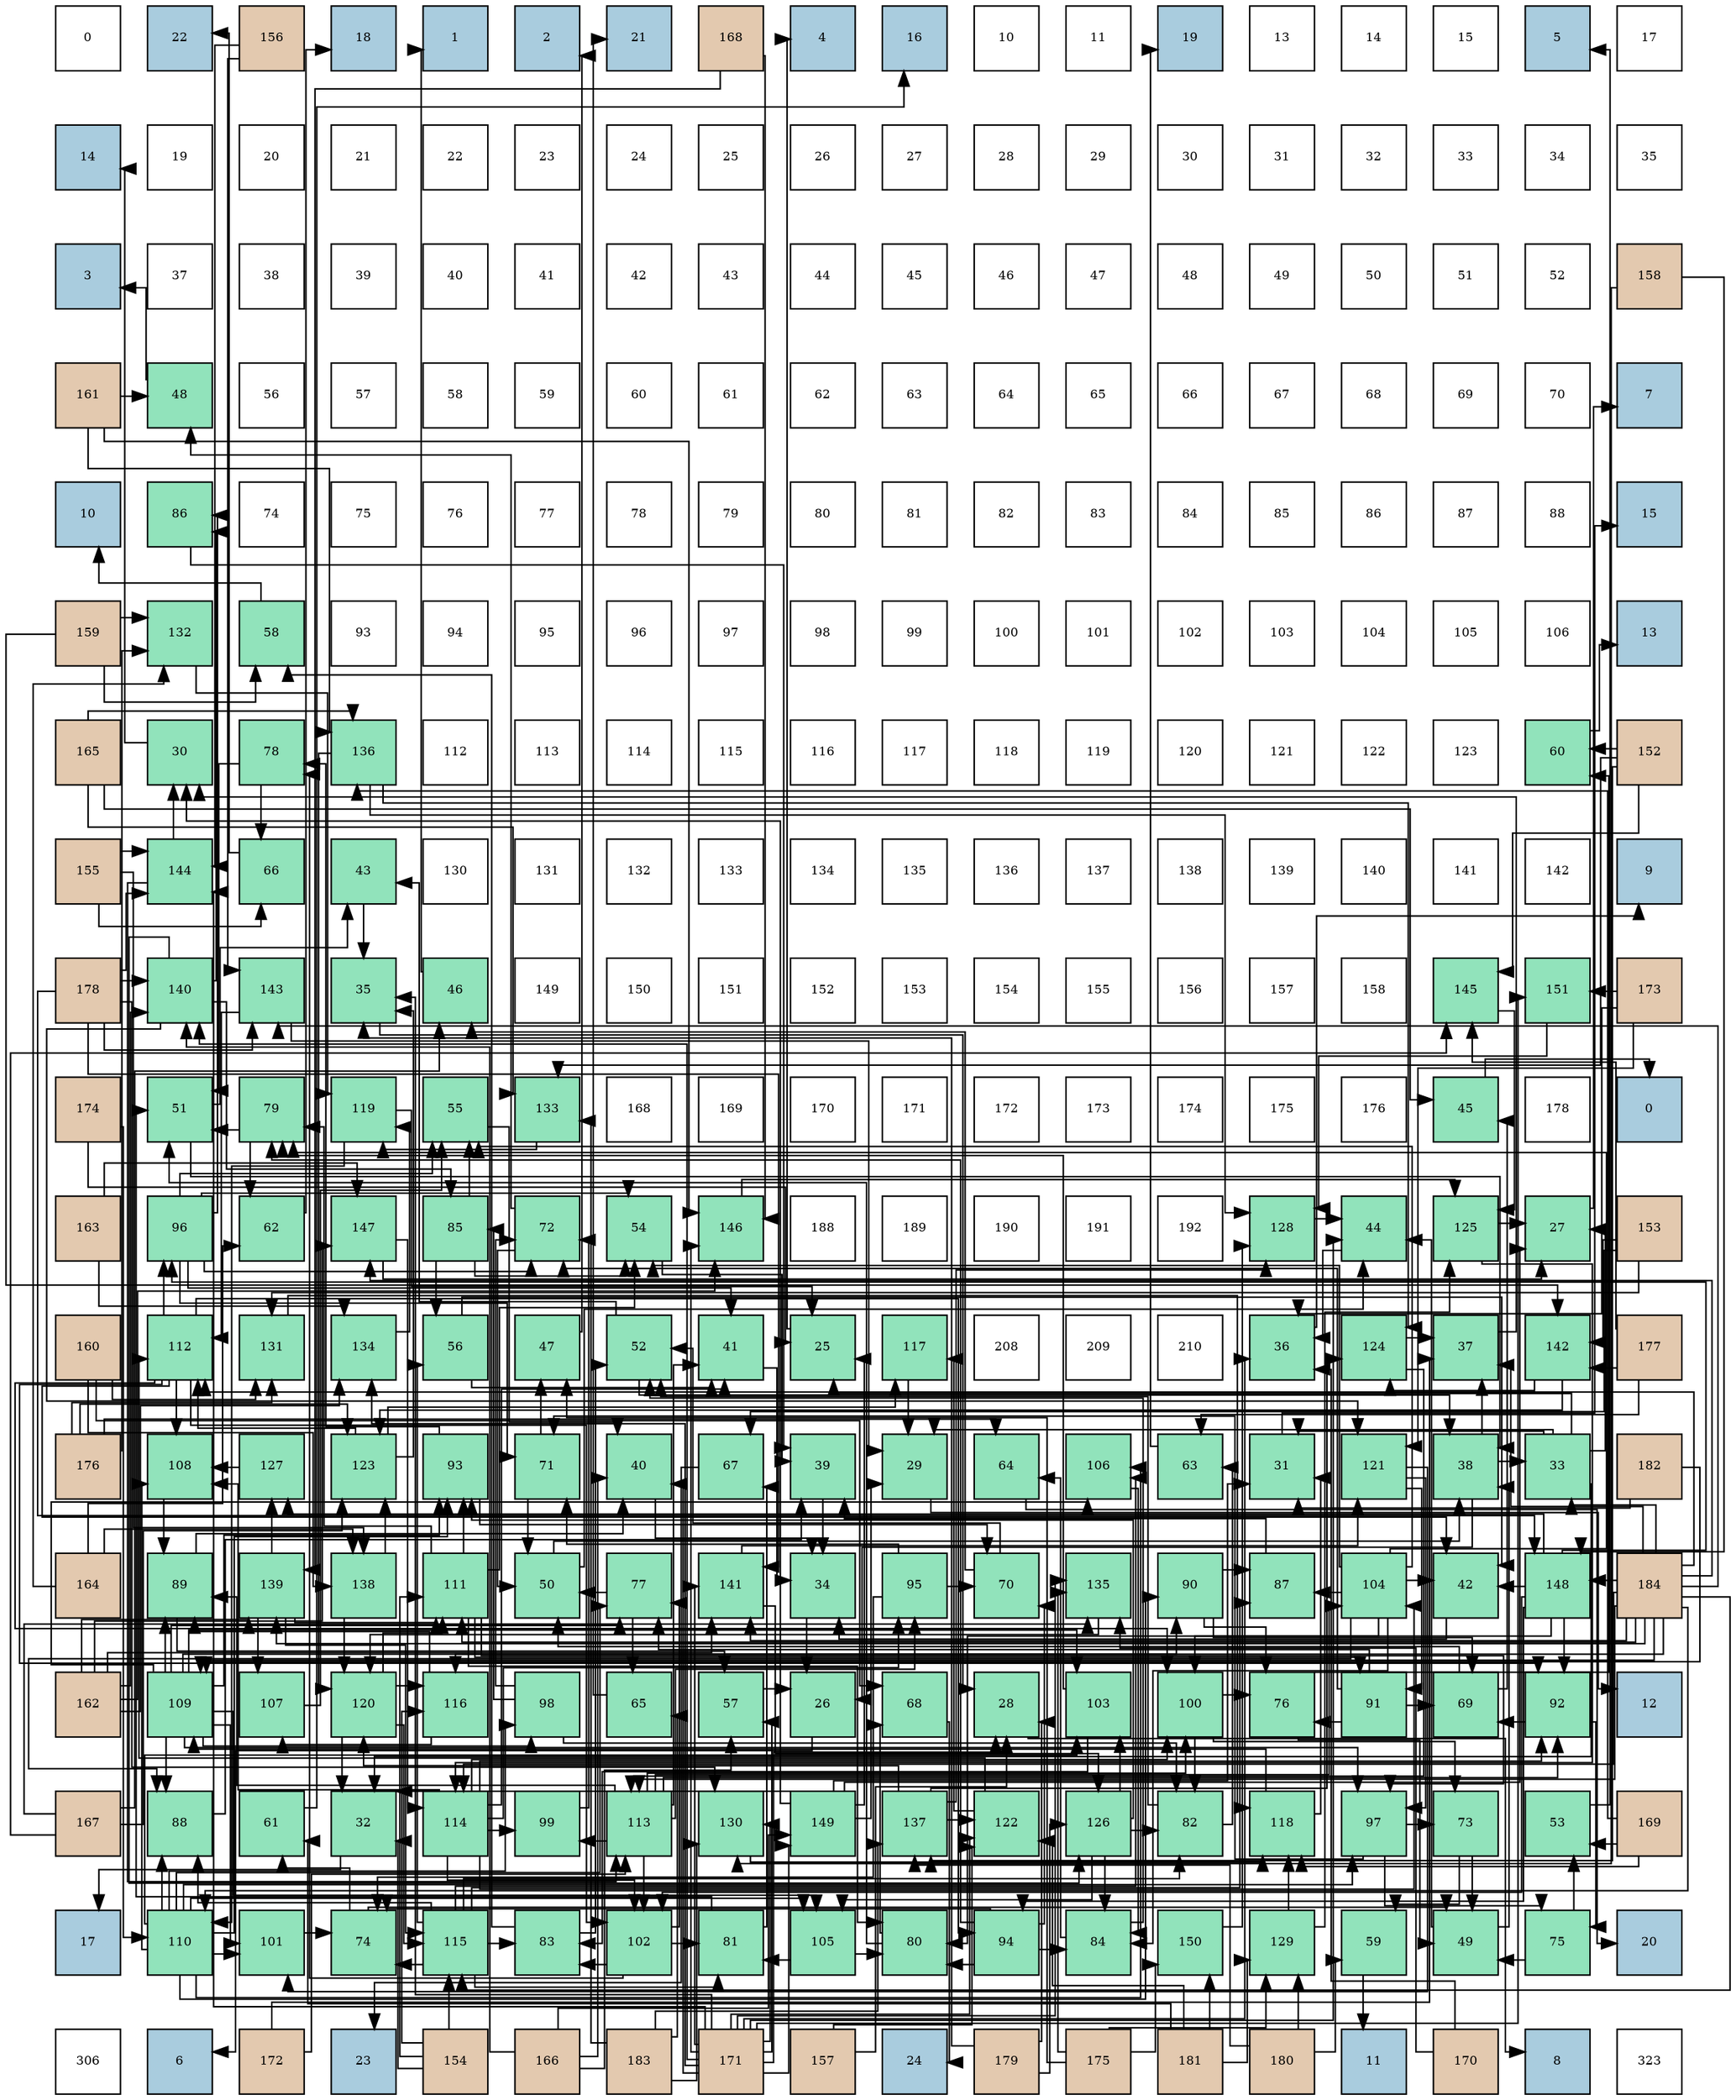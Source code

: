 digraph layout{
 rankdir=TB;
 splines=ortho;
 node [style=filled shape=square fixedsize=true width=0.6];
0[label="0", fontsize=8, fillcolor="#ffffff"];
1[label="22", fontsize=8, fillcolor="#a9ccde"];
2[label="156", fontsize=8, fillcolor="#e3c9af"];
3[label="18", fontsize=8, fillcolor="#a9ccde"];
4[label="1", fontsize=8, fillcolor="#a9ccde"];
5[label="2", fontsize=8, fillcolor="#a9ccde"];
6[label="21", fontsize=8, fillcolor="#a9ccde"];
7[label="168", fontsize=8, fillcolor="#e3c9af"];
8[label="4", fontsize=8, fillcolor="#a9ccde"];
9[label="16", fontsize=8, fillcolor="#a9ccde"];
10[label="10", fontsize=8, fillcolor="#ffffff"];
11[label="11", fontsize=8, fillcolor="#ffffff"];
12[label="19", fontsize=8, fillcolor="#a9ccde"];
13[label="13", fontsize=8, fillcolor="#ffffff"];
14[label="14", fontsize=8, fillcolor="#ffffff"];
15[label="15", fontsize=8, fillcolor="#ffffff"];
16[label="5", fontsize=8, fillcolor="#a9ccde"];
17[label="17", fontsize=8, fillcolor="#ffffff"];
18[label="14", fontsize=8, fillcolor="#a9ccde"];
19[label="19", fontsize=8, fillcolor="#ffffff"];
20[label="20", fontsize=8, fillcolor="#ffffff"];
21[label="21", fontsize=8, fillcolor="#ffffff"];
22[label="22", fontsize=8, fillcolor="#ffffff"];
23[label="23", fontsize=8, fillcolor="#ffffff"];
24[label="24", fontsize=8, fillcolor="#ffffff"];
25[label="25", fontsize=8, fillcolor="#ffffff"];
26[label="26", fontsize=8, fillcolor="#ffffff"];
27[label="27", fontsize=8, fillcolor="#ffffff"];
28[label="28", fontsize=8, fillcolor="#ffffff"];
29[label="29", fontsize=8, fillcolor="#ffffff"];
30[label="30", fontsize=8, fillcolor="#ffffff"];
31[label="31", fontsize=8, fillcolor="#ffffff"];
32[label="32", fontsize=8, fillcolor="#ffffff"];
33[label="33", fontsize=8, fillcolor="#ffffff"];
34[label="34", fontsize=8, fillcolor="#ffffff"];
35[label="35", fontsize=8, fillcolor="#ffffff"];
36[label="3", fontsize=8, fillcolor="#a9ccde"];
37[label="37", fontsize=8, fillcolor="#ffffff"];
38[label="38", fontsize=8, fillcolor="#ffffff"];
39[label="39", fontsize=8, fillcolor="#ffffff"];
40[label="40", fontsize=8, fillcolor="#ffffff"];
41[label="41", fontsize=8, fillcolor="#ffffff"];
42[label="42", fontsize=8, fillcolor="#ffffff"];
43[label="43", fontsize=8, fillcolor="#ffffff"];
44[label="44", fontsize=8, fillcolor="#ffffff"];
45[label="45", fontsize=8, fillcolor="#ffffff"];
46[label="46", fontsize=8, fillcolor="#ffffff"];
47[label="47", fontsize=8, fillcolor="#ffffff"];
48[label="48", fontsize=8, fillcolor="#ffffff"];
49[label="49", fontsize=8, fillcolor="#ffffff"];
50[label="50", fontsize=8, fillcolor="#ffffff"];
51[label="51", fontsize=8, fillcolor="#ffffff"];
52[label="52", fontsize=8, fillcolor="#ffffff"];
53[label="158", fontsize=8, fillcolor="#e3c9af"];
54[label="161", fontsize=8, fillcolor="#e3c9af"];
55[label="48", fontsize=8, fillcolor="#91e3bb"];
56[label="56", fontsize=8, fillcolor="#ffffff"];
57[label="57", fontsize=8, fillcolor="#ffffff"];
58[label="58", fontsize=8, fillcolor="#ffffff"];
59[label="59", fontsize=8, fillcolor="#ffffff"];
60[label="60", fontsize=8, fillcolor="#ffffff"];
61[label="61", fontsize=8, fillcolor="#ffffff"];
62[label="62", fontsize=8, fillcolor="#ffffff"];
63[label="63", fontsize=8, fillcolor="#ffffff"];
64[label="64", fontsize=8, fillcolor="#ffffff"];
65[label="65", fontsize=8, fillcolor="#ffffff"];
66[label="66", fontsize=8, fillcolor="#ffffff"];
67[label="67", fontsize=8, fillcolor="#ffffff"];
68[label="68", fontsize=8, fillcolor="#ffffff"];
69[label="69", fontsize=8, fillcolor="#ffffff"];
70[label="70", fontsize=8, fillcolor="#ffffff"];
71[label="7", fontsize=8, fillcolor="#a9ccde"];
72[label="10", fontsize=8, fillcolor="#a9ccde"];
73[label="86", fontsize=8, fillcolor="#91e3bb"];
74[label="74", fontsize=8, fillcolor="#ffffff"];
75[label="75", fontsize=8, fillcolor="#ffffff"];
76[label="76", fontsize=8, fillcolor="#ffffff"];
77[label="77", fontsize=8, fillcolor="#ffffff"];
78[label="78", fontsize=8, fillcolor="#ffffff"];
79[label="79", fontsize=8, fillcolor="#ffffff"];
80[label="80", fontsize=8, fillcolor="#ffffff"];
81[label="81", fontsize=8, fillcolor="#ffffff"];
82[label="82", fontsize=8, fillcolor="#ffffff"];
83[label="83", fontsize=8, fillcolor="#ffffff"];
84[label="84", fontsize=8, fillcolor="#ffffff"];
85[label="85", fontsize=8, fillcolor="#ffffff"];
86[label="86", fontsize=8, fillcolor="#ffffff"];
87[label="87", fontsize=8, fillcolor="#ffffff"];
88[label="88", fontsize=8, fillcolor="#ffffff"];
89[label="15", fontsize=8, fillcolor="#a9ccde"];
90[label="159", fontsize=8, fillcolor="#e3c9af"];
91[label="132", fontsize=8, fillcolor="#91e3bb"];
92[label="58", fontsize=8, fillcolor="#91e3bb"];
93[label="93", fontsize=8, fillcolor="#ffffff"];
94[label="94", fontsize=8, fillcolor="#ffffff"];
95[label="95", fontsize=8, fillcolor="#ffffff"];
96[label="96", fontsize=8, fillcolor="#ffffff"];
97[label="97", fontsize=8, fillcolor="#ffffff"];
98[label="98", fontsize=8, fillcolor="#ffffff"];
99[label="99", fontsize=8, fillcolor="#ffffff"];
100[label="100", fontsize=8, fillcolor="#ffffff"];
101[label="101", fontsize=8, fillcolor="#ffffff"];
102[label="102", fontsize=8, fillcolor="#ffffff"];
103[label="103", fontsize=8, fillcolor="#ffffff"];
104[label="104", fontsize=8, fillcolor="#ffffff"];
105[label="105", fontsize=8, fillcolor="#ffffff"];
106[label="106", fontsize=8, fillcolor="#ffffff"];
107[label="13", fontsize=8, fillcolor="#a9ccde"];
108[label="165", fontsize=8, fillcolor="#e3c9af"];
109[label="30", fontsize=8, fillcolor="#91e3bb"];
110[label="78", fontsize=8, fillcolor="#91e3bb"];
111[label="136", fontsize=8, fillcolor="#91e3bb"];
112[label="112", fontsize=8, fillcolor="#ffffff"];
113[label="113", fontsize=8, fillcolor="#ffffff"];
114[label="114", fontsize=8, fillcolor="#ffffff"];
115[label="115", fontsize=8, fillcolor="#ffffff"];
116[label="116", fontsize=8, fillcolor="#ffffff"];
117[label="117", fontsize=8, fillcolor="#ffffff"];
118[label="118", fontsize=8, fillcolor="#ffffff"];
119[label="119", fontsize=8, fillcolor="#ffffff"];
120[label="120", fontsize=8, fillcolor="#ffffff"];
121[label="121", fontsize=8, fillcolor="#ffffff"];
122[label="122", fontsize=8, fillcolor="#ffffff"];
123[label="123", fontsize=8, fillcolor="#ffffff"];
124[label="60", fontsize=8, fillcolor="#91e3bb"];
125[label="152", fontsize=8, fillcolor="#e3c9af"];
126[label="155", fontsize=8, fillcolor="#e3c9af"];
127[label="144", fontsize=8, fillcolor="#91e3bb"];
128[label="66", fontsize=8, fillcolor="#91e3bb"];
129[label="43", fontsize=8, fillcolor="#91e3bb"];
130[label="130", fontsize=8, fillcolor="#ffffff"];
131[label="131", fontsize=8, fillcolor="#ffffff"];
132[label="132", fontsize=8, fillcolor="#ffffff"];
133[label="133", fontsize=8, fillcolor="#ffffff"];
134[label="134", fontsize=8, fillcolor="#ffffff"];
135[label="135", fontsize=8, fillcolor="#ffffff"];
136[label="136", fontsize=8, fillcolor="#ffffff"];
137[label="137", fontsize=8, fillcolor="#ffffff"];
138[label="138", fontsize=8, fillcolor="#ffffff"];
139[label="139", fontsize=8, fillcolor="#ffffff"];
140[label="140", fontsize=8, fillcolor="#ffffff"];
141[label="141", fontsize=8, fillcolor="#ffffff"];
142[label="142", fontsize=8, fillcolor="#ffffff"];
143[label="9", fontsize=8, fillcolor="#a9ccde"];
144[label="178", fontsize=8, fillcolor="#e3c9af"];
145[label="140", fontsize=8, fillcolor="#91e3bb"];
146[label="143", fontsize=8, fillcolor="#91e3bb"];
147[label="35", fontsize=8, fillcolor="#91e3bb"];
148[label="46", fontsize=8, fillcolor="#91e3bb"];
149[label="149", fontsize=8, fillcolor="#ffffff"];
150[label="150", fontsize=8, fillcolor="#ffffff"];
151[label="151", fontsize=8, fillcolor="#ffffff"];
152[label="152", fontsize=8, fillcolor="#ffffff"];
153[label="153", fontsize=8, fillcolor="#ffffff"];
154[label="154", fontsize=8, fillcolor="#ffffff"];
155[label="155", fontsize=8, fillcolor="#ffffff"];
156[label="156", fontsize=8, fillcolor="#ffffff"];
157[label="157", fontsize=8, fillcolor="#ffffff"];
158[label="158", fontsize=8, fillcolor="#ffffff"];
159[label="145", fontsize=8, fillcolor="#91e3bb"];
160[label="151", fontsize=8, fillcolor="#91e3bb"];
161[label="173", fontsize=8, fillcolor="#e3c9af"];
162[label="174", fontsize=8, fillcolor="#e3c9af"];
163[label="51", fontsize=8, fillcolor="#91e3bb"];
164[label="79", fontsize=8, fillcolor="#91e3bb"];
165[label="119", fontsize=8, fillcolor="#91e3bb"];
166[label="55", fontsize=8, fillcolor="#91e3bb"];
167[label="133", fontsize=8, fillcolor="#91e3bb"];
168[label="168", fontsize=8, fillcolor="#ffffff"];
169[label="169", fontsize=8, fillcolor="#ffffff"];
170[label="170", fontsize=8, fillcolor="#ffffff"];
171[label="171", fontsize=8, fillcolor="#ffffff"];
172[label="172", fontsize=8, fillcolor="#ffffff"];
173[label="173", fontsize=8, fillcolor="#ffffff"];
174[label="174", fontsize=8, fillcolor="#ffffff"];
175[label="175", fontsize=8, fillcolor="#ffffff"];
176[label="176", fontsize=8, fillcolor="#ffffff"];
177[label="45", fontsize=8, fillcolor="#91e3bb"];
178[label="178", fontsize=8, fillcolor="#ffffff"];
179[label="0", fontsize=8, fillcolor="#a9ccde"];
180[label="163", fontsize=8, fillcolor="#e3c9af"];
181[label="96", fontsize=8, fillcolor="#91e3bb"];
182[label="62", fontsize=8, fillcolor="#91e3bb"];
183[label="147", fontsize=8, fillcolor="#91e3bb"];
184[label="85", fontsize=8, fillcolor="#91e3bb"];
185[label="72", fontsize=8, fillcolor="#91e3bb"];
186[label="54", fontsize=8, fillcolor="#91e3bb"];
187[label="146", fontsize=8, fillcolor="#91e3bb"];
188[label="188", fontsize=8, fillcolor="#ffffff"];
189[label="189", fontsize=8, fillcolor="#ffffff"];
190[label="190", fontsize=8, fillcolor="#ffffff"];
191[label="191", fontsize=8, fillcolor="#ffffff"];
192[label="192", fontsize=8, fillcolor="#ffffff"];
193[label="128", fontsize=8, fillcolor="#91e3bb"];
194[label="44", fontsize=8, fillcolor="#91e3bb"];
195[label="125", fontsize=8, fillcolor="#91e3bb"];
196[label="27", fontsize=8, fillcolor="#91e3bb"];
197[label="153", fontsize=8, fillcolor="#e3c9af"];
198[label="160", fontsize=8, fillcolor="#e3c9af"];
199[label="112", fontsize=8, fillcolor="#91e3bb"];
200[label="131", fontsize=8, fillcolor="#91e3bb"];
201[label="134", fontsize=8, fillcolor="#91e3bb"];
202[label="56", fontsize=8, fillcolor="#91e3bb"];
203[label="47", fontsize=8, fillcolor="#91e3bb"];
204[label="52", fontsize=8, fillcolor="#91e3bb"];
205[label="41", fontsize=8, fillcolor="#91e3bb"];
206[label="25", fontsize=8, fillcolor="#91e3bb"];
207[label="117", fontsize=8, fillcolor="#91e3bb"];
208[label="208", fontsize=8, fillcolor="#ffffff"];
209[label="209", fontsize=8, fillcolor="#ffffff"];
210[label="210", fontsize=8, fillcolor="#ffffff"];
211[label="36", fontsize=8, fillcolor="#91e3bb"];
212[label="124", fontsize=8, fillcolor="#91e3bb"];
213[label="37", fontsize=8, fillcolor="#91e3bb"];
214[label="142", fontsize=8, fillcolor="#91e3bb"];
215[label="177", fontsize=8, fillcolor="#e3c9af"];
216[label="176", fontsize=8, fillcolor="#e3c9af"];
217[label="108", fontsize=8, fillcolor="#91e3bb"];
218[label="127", fontsize=8, fillcolor="#91e3bb"];
219[label="123", fontsize=8, fillcolor="#91e3bb"];
220[label="93", fontsize=8, fillcolor="#91e3bb"];
221[label="71", fontsize=8, fillcolor="#91e3bb"];
222[label="40", fontsize=8, fillcolor="#91e3bb"];
223[label="67", fontsize=8, fillcolor="#91e3bb"];
224[label="39", fontsize=8, fillcolor="#91e3bb"];
225[label="29", fontsize=8, fillcolor="#91e3bb"];
226[label="64", fontsize=8, fillcolor="#91e3bb"];
227[label="106", fontsize=8, fillcolor="#91e3bb"];
228[label="63", fontsize=8, fillcolor="#91e3bb"];
229[label="31", fontsize=8, fillcolor="#91e3bb"];
230[label="121", fontsize=8, fillcolor="#91e3bb"];
231[label="38", fontsize=8, fillcolor="#91e3bb"];
232[label="33", fontsize=8, fillcolor="#91e3bb"];
233[label="182", fontsize=8, fillcolor="#e3c9af"];
234[label="164", fontsize=8, fillcolor="#e3c9af"];
235[label="89", fontsize=8, fillcolor="#91e3bb"];
236[label="139", fontsize=8, fillcolor="#91e3bb"];
237[label="138", fontsize=8, fillcolor="#91e3bb"];
238[label="111", fontsize=8, fillcolor="#91e3bb"];
239[label="50", fontsize=8, fillcolor="#91e3bb"];
240[label="77", fontsize=8, fillcolor="#91e3bb"];
241[label="141", fontsize=8, fillcolor="#91e3bb"];
242[label="34", fontsize=8, fillcolor="#91e3bb"];
243[label="95", fontsize=8, fillcolor="#91e3bb"];
244[label="70", fontsize=8, fillcolor="#91e3bb"];
245[label="135", fontsize=8, fillcolor="#91e3bb"];
246[label="90", fontsize=8, fillcolor="#91e3bb"];
247[label="87", fontsize=8, fillcolor="#91e3bb"];
248[label="104", fontsize=8, fillcolor="#91e3bb"];
249[label="42", fontsize=8, fillcolor="#91e3bb"];
250[label="148", fontsize=8, fillcolor="#91e3bb"];
251[label="184", fontsize=8, fillcolor="#e3c9af"];
252[label="162", fontsize=8, fillcolor="#e3c9af"];
253[label="109", fontsize=8, fillcolor="#91e3bb"];
254[label="107", fontsize=8, fillcolor="#91e3bb"];
255[label="120", fontsize=8, fillcolor="#91e3bb"];
256[label="116", fontsize=8, fillcolor="#91e3bb"];
257[label="98", fontsize=8, fillcolor="#91e3bb"];
258[label="65", fontsize=8, fillcolor="#91e3bb"];
259[label="57", fontsize=8, fillcolor="#91e3bb"];
260[label="26", fontsize=8, fillcolor="#91e3bb"];
261[label="68", fontsize=8, fillcolor="#91e3bb"];
262[label="28", fontsize=8, fillcolor="#91e3bb"];
263[label="103", fontsize=8, fillcolor="#91e3bb"];
264[label="100", fontsize=8, fillcolor="#91e3bb"];
265[label="76", fontsize=8, fillcolor="#91e3bb"];
266[label="91", fontsize=8, fillcolor="#91e3bb"];
267[label="69", fontsize=8, fillcolor="#91e3bb"];
268[label="92", fontsize=8, fillcolor="#91e3bb"];
269[label="12", fontsize=8, fillcolor="#a9ccde"];
270[label="167", fontsize=8, fillcolor="#e3c9af"];
271[label="88", fontsize=8, fillcolor="#91e3bb"];
272[label="61", fontsize=8, fillcolor="#91e3bb"];
273[label="32", fontsize=8, fillcolor="#91e3bb"];
274[label="114", fontsize=8, fillcolor="#91e3bb"];
275[label="99", fontsize=8, fillcolor="#91e3bb"];
276[label="113", fontsize=8, fillcolor="#91e3bb"];
277[label="130", fontsize=8, fillcolor="#91e3bb"];
278[label="149", fontsize=8, fillcolor="#91e3bb"];
279[label="137", fontsize=8, fillcolor="#91e3bb"];
280[label="122", fontsize=8, fillcolor="#91e3bb"];
281[label="126", fontsize=8, fillcolor="#91e3bb"];
282[label="82", fontsize=8, fillcolor="#91e3bb"];
283[label="118", fontsize=8, fillcolor="#91e3bb"];
284[label="97", fontsize=8, fillcolor="#91e3bb"];
285[label="73", fontsize=8, fillcolor="#91e3bb"];
286[label="53", fontsize=8, fillcolor="#91e3bb"];
287[label="169", fontsize=8, fillcolor="#e3c9af"];
288[label="17", fontsize=8, fillcolor="#a9ccde"];
289[label="110", fontsize=8, fillcolor="#91e3bb"];
290[label="101", fontsize=8, fillcolor="#91e3bb"];
291[label="74", fontsize=8, fillcolor="#91e3bb"];
292[label="115", fontsize=8, fillcolor="#91e3bb"];
293[label="83", fontsize=8, fillcolor="#91e3bb"];
294[label="102", fontsize=8, fillcolor="#91e3bb"];
295[label="81", fontsize=8, fillcolor="#91e3bb"];
296[label="105", fontsize=8, fillcolor="#91e3bb"];
297[label="80", fontsize=8, fillcolor="#91e3bb"];
298[label="94", fontsize=8, fillcolor="#91e3bb"];
299[label="84", fontsize=8, fillcolor="#91e3bb"];
300[label="150", fontsize=8, fillcolor="#91e3bb"];
301[label="129", fontsize=8, fillcolor="#91e3bb"];
302[label="59", fontsize=8, fillcolor="#91e3bb"];
303[label="49", fontsize=8, fillcolor="#91e3bb"];
304[label="75", fontsize=8, fillcolor="#91e3bb"];
305[label="20", fontsize=8, fillcolor="#a9ccde"];
306[label="306", fontsize=8, fillcolor="#ffffff"];
307[label="6", fontsize=8, fillcolor="#a9ccde"];
308[label="172", fontsize=8, fillcolor="#e3c9af"];
309[label="23", fontsize=8, fillcolor="#a9ccde"];
310[label="154", fontsize=8, fillcolor="#e3c9af"];
311[label="166", fontsize=8, fillcolor="#e3c9af"];
312[label="183", fontsize=8, fillcolor="#e3c9af"];
313[label="171", fontsize=8, fillcolor="#e3c9af"];
314[label="157", fontsize=8, fillcolor="#e3c9af"];
315[label="24", fontsize=8, fillcolor="#a9ccde"];
316[label="179", fontsize=8, fillcolor="#e3c9af"];
317[label="175", fontsize=8, fillcolor="#e3c9af"];
318[label="181", fontsize=8, fillcolor="#e3c9af"];
319[label="180", fontsize=8, fillcolor="#e3c9af"];
320[label="11", fontsize=8, fillcolor="#a9ccde"];
321[label="170", fontsize=8, fillcolor="#e3c9af"];
322[label="8", fontsize=8, fillcolor="#a9ccde"];
323[label="323", fontsize=8, fillcolor="#ffffff"];
edge [constraint=false, style=vis];206 -> 8;
260 -> 307;
196 -> 71;
262 -> 322;
225 -> 269;
109 -> 18;
229 -> 89;
273 -> 288;
232 -> 206;
232 -> 196;
232 -> 225;
232 -> 229;
232 -> 273;
242 -> 260;
147 -> 262;
211 -> 143;
213 -> 109;
231 -> 260;
231 -> 232;
231 -> 213;
224 -> 242;
222 -> 242;
205 -> 242;
249 -> 242;
129 -> 147;
194 -> 211;
177 -> 179;
148 -> 4;
203 -> 5;
55 -> 36;
303 -> 231;
303 -> 194;
239 -> 231;
239 -> 194;
163 -> 231;
163 -> 129;
204 -> 231;
204 -> 129;
286 -> 16;
186 -> 224;
166 -> 222;
202 -> 205;
202 -> 249;
259 -> 260;
92 -> 72;
302 -> 320;
124 -> 107;
272 -> 9;
182 -> 3;
228 -> 12;
226 -> 305;
258 -> 6;
128 -> 1;
223 -> 309;
261 -> 315;
267 -> 177;
267 -> 239;
244 -> 148;
244 -> 204;
221 -> 203;
221 -> 239;
185 -> 55;
185 -> 239;
285 -> 303;
285 -> 302;
291 -> 303;
291 -> 272;
304 -> 303;
304 -> 286;
265 -> 303;
265 -> 124;
240 -> 239;
240 -> 258;
110 -> 163;
110 -> 128;
164 -> 163;
164 -> 182;
297 -> 163;
297 -> 261;
295 -> 163;
295 -> 223;
282 -> 204;
282 -> 228;
293 -> 204;
293 -> 92;
299 -> 204;
299 -> 226;
184 -> 186;
184 -> 166;
184 -> 202;
73 -> 224;
247 -> 224;
271 -> 224;
235 -> 222;
235 -> 259;
246 -> 267;
246 -> 265;
246 -> 247;
266 -> 267;
266 -> 185;
266 -> 265;
266 -> 240;
268 -> 267;
268 -> 304;
220 -> 244;
220 -> 110;
298 -> 244;
298 -> 291;
298 -> 164;
298 -> 297;
298 -> 299;
243 -> 244;
243 -> 221;
243 -> 291;
181 -> 205;
181 -> 186;
181 -> 166;
181 -> 221;
181 -> 185;
181 -> 73;
284 -> 221;
284 -> 285;
284 -> 304;
257 -> 185;
257 -> 282;
257 -> 184;
275 -> 185;
264 -> 285;
264 -> 265;
264 -> 282;
290 -> 291;
294 -> 240;
294 -> 110;
294 -> 295;
294 -> 293;
263 -> 164;
263 -> 293;
248 -> 249;
248 -> 186;
248 -> 166;
248 -> 164;
248 -> 297;
248 -> 299;
248 -> 247;
248 -> 271;
296 -> 297;
296 -> 295;
227 -> 299;
254 -> 166;
217 -> 235;
253 -> 240;
253 -> 271;
253 -> 235;
253 -> 246;
253 -> 220;
253 -> 284;
253 -> 257;
253 -> 290;
253 -> 263;
253 -> 296;
253 -> 227;
289 -> 240;
289 -> 271;
289 -> 246;
289 -> 220;
289 -> 284;
289 -> 257;
289 -> 290;
289 -> 263;
289 -> 296;
289 -> 227;
289 -> 217;
238 -> 186;
238 -> 164;
238 -> 297;
238 -> 266;
238 -> 220;
238 -> 284;
199 -> 249;
199 -> 268;
199 -> 298;
199 -> 181;
199 -> 264;
199 -> 294;
199 -> 217;
276 -> 205;
276 -> 235;
276 -> 268;
276 -> 243;
276 -> 275;
276 -> 264;
276 -> 294;
276 -> 248;
274 -> 205;
274 -> 268;
274 -> 243;
274 -> 275;
274 -> 264;
274 -> 294;
274 -> 248;
274 -> 217;
292 -> 202;
292 -> 291;
292 -> 295;
292 -> 282;
292 -> 293;
292 -> 247;
292 -> 271;
292 -> 227;
256 -> 235;
256 -> 254;
207 -> 225;
283 -> 229;
283 -> 253;
165 -> 206;
165 -> 289;
255 -> 273;
255 -> 238;
255 -> 292;
255 -> 256;
230 -> 266;
230 -> 284;
230 -> 290;
280 -> 199;
280 -> 207;
219 -> 147;
219 -> 199;
219 -> 207;
212 -> 213;
212 -> 276;
195 -> 196;
195 -> 274;
281 -> 282;
281 -> 299;
281 -> 220;
281 -> 263;
281 -> 296;
218 -> 217;
193 -> 194;
301 -> 283;
301 -> 195;
277 -> 283;
200 -> 283;
91 -> 165;
167 -> 165;
201 -> 165;
245 -> 255;
111 -> 255;
111 -> 212;
111 -> 193;
279 -> 255;
279 -> 280;
279 -> 212;
279 -> 193;
237 -> 255;
237 -> 219;
236 -> 254;
236 -> 238;
236 -> 292;
236 -> 218;
145 -> 184;
145 -> 73;
145 -> 230;
145 -> 281;
241 -> 230;
241 -> 281;
214 -> 219;
214 -> 212;
146 -> 225;
146 -> 199;
127 -> 109;
127 -> 276;
159 -> 195;
187 -> 195;
183 -> 196;
183 -> 274;
250 -> 249;
250 -> 268;
250 -> 298;
250 -> 181;
250 -> 264;
250 -> 294;
250 -> 218;
278 -> 206;
278 -> 196;
278 -> 225;
278 -> 109;
278 -> 229;
278 -> 273;
300 -> 193;
160 -> 193;
125 -> 124;
125 -> 167;
125 -> 279;
125 -> 159;
197 -> 223;
197 -> 200;
197 -> 214;
310 -> 273;
310 -> 238;
310 -> 292;
310 -> 256;
126 -> 128;
126 -> 237;
126 -> 127;
2 -> 146;
2 -> 127;
314 -> 262;
314 -> 280;
53 -> 277;
53 -> 250;
90 -> 92;
90 -> 91;
90 -> 214;
198 -> 261;
198 -> 200;
198 -> 237;
54 -> 55;
54 -> 111;
54 -> 187;
252 -> 201;
252 -> 236;
252 -> 145;
252 -> 241;
252 -> 187;
252 -> 183;
180 -> 201;
180 -> 183;
234 -> 182;
234 -> 91;
234 -> 237;
108 -> 177;
108 -> 167;
108 -> 111;
311 -> 222;
311 -> 259;
311 -> 145;
311 -> 278;
270 -> 148;
270 -> 219;
270 -> 245;
270 -> 159;
7 -> 236;
7 -> 187;
287 -> 286;
287 -> 283;
287 -> 111;
321 -> 211;
321 -> 245;
313 -> 262;
313 -> 147;
313 -> 211;
313 -> 222;
313 -> 194;
313 -> 259;
313 -> 280;
313 -> 277;
313 -> 201;
313 -> 245;
313 -> 145;
313 -> 241;
313 -> 127;
313 -> 187;
313 -> 278;
313 -> 160;
308 -> 213;
308 -> 276;
161 -> 211;
161 -> 230;
161 -> 160;
162 -> 206;
162 -> 289;
317 -> 203;
317 -> 301;
317 -> 245;
317 -> 300;
216 -> 226;
216 -> 219;
216 -> 200;
216 -> 91;
215 -> 228;
215 -> 214;
215 -> 159;
144 -> 277;
144 -> 145;
144 -> 241;
144 -> 146;
144 -> 127;
144 -> 250;
316 -> 262;
316 -> 147;
316 -> 281;
319 -> 302;
319 -> 301;
319 -> 279;
318 -> 272;
318 -> 280;
318 -> 301;
318 -> 300;
233 -> 229;
233 -> 253;
312 -> 258;
312 -> 277;
312 -> 167;
312 -> 279;
251 -> 232;
251 -> 213;
251 -> 253;
251 -> 289;
251 -> 238;
251 -> 199;
251 -> 276;
251 -> 274;
251 -> 292;
251 -> 256;
251 -> 236;
251 -> 241;
251 -> 146;
251 -> 183;
251 -> 250;
edge [constraint=true, style=invis];
0 -> 18 -> 36 -> 54 -> 72 -> 90 -> 108 -> 126 -> 144 -> 162 -> 180 -> 198 -> 216 -> 234 -> 252 -> 270 -> 288 -> 306;
1 -> 19 -> 37 -> 55 -> 73 -> 91 -> 109 -> 127 -> 145 -> 163 -> 181 -> 199 -> 217 -> 235 -> 253 -> 271 -> 289 -> 307;
2 -> 20 -> 38 -> 56 -> 74 -> 92 -> 110 -> 128 -> 146 -> 164 -> 182 -> 200 -> 218 -> 236 -> 254 -> 272 -> 290 -> 308;
3 -> 21 -> 39 -> 57 -> 75 -> 93 -> 111 -> 129 -> 147 -> 165 -> 183 -> 201 -> 219 -> 237 -> 255 -> 273 -> 291 -> 309;
4 -> 22 -> 40 -> 58 -> 76 -> 94 -> 112 -> 130 -> 148 -> 166 -> 184 -> 202 -> 220 -> 238 -> 256 -> 274 -> 292 -> 310;
5 -> 23 -> 41 -> 59 -> 77 -> 95 -> 113 -> 131 -> 149 -> 167 -> 185 -> 203 -> 221 -> 239 -> 257 -> 275 -> 293 -> 311;
6 -> 24 -> 42 -> 60 -> 78 -> 96 -> 114 -> 132 -> 150 -> 168 -> 186 -> 204 -> 222 -> 240 -> 258 -> 276 -> 294 -> 312;
7 -> 25 -> 43 -> 61 -> 79 -> 97 -> 115 -> 133 -> 151 -> 169 -> 187 -> 205 -> 223 -> 241 -> 259 -> 277 -> 295 -> 313;
8 -> 26 -> 44 -> 62 -> 80 -> 98 -> 116 -> 134 -> 152 -> 170 -> 188 -> 206 -> 224 -> 242 -> 260 -> 278 -> 296 -> 314;
9 -> 27 -> 45 -> 63 -> 81 -> 99 -> 117 -> 135 -> 153 -> 171 -> 189 -> 207 -> 225 -> 243 -> 261 -> 279 -> 297 -> 315;
10 -> 28 -> 46 -> 64 -> 82 -> 100 -> 118 -> 136 -> 154 -> 172 -> 190 -> 208 -> 226 -> 244 -> 262 -> 280 -> 298 -> 316;
11 -> 29 -> 47 -> 65 -> 83 -> 101 -> 119 -> 137 -> 155 -> 173 -> 191 -> 209 -> 227 -> 245 -> 263 -> 281 -> 299 -> 317;
12 -> 30 -> 48 -> 66 -> 84 -> 102 -> 120 -> 138 -> 156 -> 174 -> 192 -> 210 -> 228 -> 246 -> 264 -> 282 -> 300 -> 318;
13 -> 31 -> 49 -> 67 -> 85 -> 103 -> 121 -> 139 -> 157 -> 175 -> 193 -> 211 -> 229 -> 247 -> 265 -> 283 -> 301 -> 319;
14 -> 32 -> 50 -> 68 -> 86 -> 104 -> 122 -> 140 -> 158 -> 176 -> 194 -> 212 -> 230 -> 248 -> 266 -> 284 -> 302 -> 320;
15 -> 33 -> 51 -> 69 -> 87 -> 105 -> 123 -> 141 -> 159 -> 177 -> 195 -> 213 -> 231 -> 249 -> 267 -> 285 -> 303 -> 321;
16 -> 34 -> 52 -> 70 -> 88 -> 106 -> 124 -> 142 -> 160 -> 178 -> 196 -> 214 -> 232 -> 250 -> 268 -> 286 -> 304 -> 322;
17 -> 35 -> 53 -> 71 -> 89 -> 107 -> 125 -> 143 -> 161 -> 179 -> 197 -> 215 -> 233 -> 251 -> 269 -> 287 -> 305 -> 323;
rank = same {0 -> 1 -> 2 -> 3 -> 4 -> 5 -> 6 -> 7 -> 8 -> 9 -> 10 -> 11 -> 12 -> 13 -> 14 -> 15 -> 16 -> 17};
rank = same {18 -> 19 -> 20 -> 21 -> 22 -> 23 -> 24 -> 25 -> 26 -> 27 -> 28 -> 29 -> 30 -> 31 -> 32 -> 33 -> 34 -> 35};
rank = same {36 -> 37 -> 38 -> 39 -> 40 -> 41 -> 42 -> 43 -> 44 -> 45 -> 46 -> 47 -> 48 -> 49 -> 50 -> 51 -> 52 -> 53};
rank = same {54 -> 55 -> 56 -> 57 -> 58 -> 59 -> 60 -> 61 -> 62 -> 63 -> 64 -> 65 -> 66 -> 67 -> 68 -> 69 -> 70 -> 71};
rank = same {72 -> 73 -> 74 -> 75 -> 76 -> 77 -> 78 -> 79 -> 80 -> 81 -> 82 -> 83 -> 84 -> 85 -> 86 -> 87 -> 88 -> 89};
rank = same {90 -> 91 -> 92 -> 93 -> 94 -> 95 -> 96 -> 97 -> 98 -> 99 -> 100 -> 101 -> 102 -> 103 -> 104 -> 105 -> 106 -> 107};
rank = same {108 -> 109 -> 110 -> 111 -> 112 -> 113 -> 114 -> 115 -> 116 -> 117 -> 118 -> 119 -> 120 -> 121 -> 122 -> 123 -> 124 -> 125};
rank = same {126 -> 127 -> 128 -> 129 -> 130 -> 131 -> 132 -> 133 -> 134 -> 135 -> 136 -> 137 -> 138 -> 139 -> 140 -> 141 -> 142 -> 143};
rank = same {144 -> 145 -> 146 -> 147 -> 148 -> 149 -> 150 -> 151 -> 152 -> 153 -> 154 -> 155 -> 156 -> 157 -> 158 -> 159 -> 160 -> 161};
rank = same {162 -> 163 -> 164 -> 165 -> 166 -> 167 -> 168 -> 169 -> 170 -> 171 -> 172 -> 173 -> 174 -> 175 -> 176 -> 177 -> 178 -> 179};
rank = same {180 -> 181 -> 182 -> 183 -> 184 -> 185 -> 186 -> 187 -> 188 -> 189 -> 190 -> 191 -> 192 -> 193 -> 194 -> 195 -> 196 -> 197};
rank = same {198 -> 199 -> 200 -> 201 -> 202 -> 203 -> 204 -> 205 -> 206 -> 207 -> 208 -> 209 -> 210 -> 211 -> 212 -> 213 -> 214 -> 215};
rank = same {216 -> 217 -> 218 -> 219 -> 220 -> 221 -> 222 -> 223 -> 224 -> 225 -> 226 -> 227 -> 228 -> 229 -> 230 -> 231 -> 232 -> 233};
rank = same {234 -> 235 -> 236 -> 237 -> 238 -> 239 -> 240 -> 241 -> 242 -> 243 -> 244 -> 245 -> 246 -> 247 -> 248 -> 249 -> 250 -> 251};
rank = same {252 -> 253 -> 254 -> 255 -> 256 -> 257 -> 258 -> 259 -> 260 -> 261 -> 262 -> 263 -> 264 -> 265 -> 266 -> 267 -> 268 -> 269};
rank = same {270 -> 271 -> 272 -> 273 -> 274 -> 275 -> 276 -> 277 -> 278 -> 279 -> 280 -> 281 -> 282 -> 283 -> 284 -> 285 -> 286 -> 287};
rank = same {288 -> 289 -> 290 -> 291 -> 292 -> 293 -> 294 -> 295 -> 296 -> 297 -> 298 -> 299 -> 300 -> 301 -> 302 -> 303 -> 304 -> 305};
rank = same {306 -> 307 -> 308 -> 309 -> 310 -> 311 -> 312 -> 313 -> 314 -> 315 -> 316 -> 317 -> 318 -> 319 -> 320 -> 321 -> 322 -> 323};
}